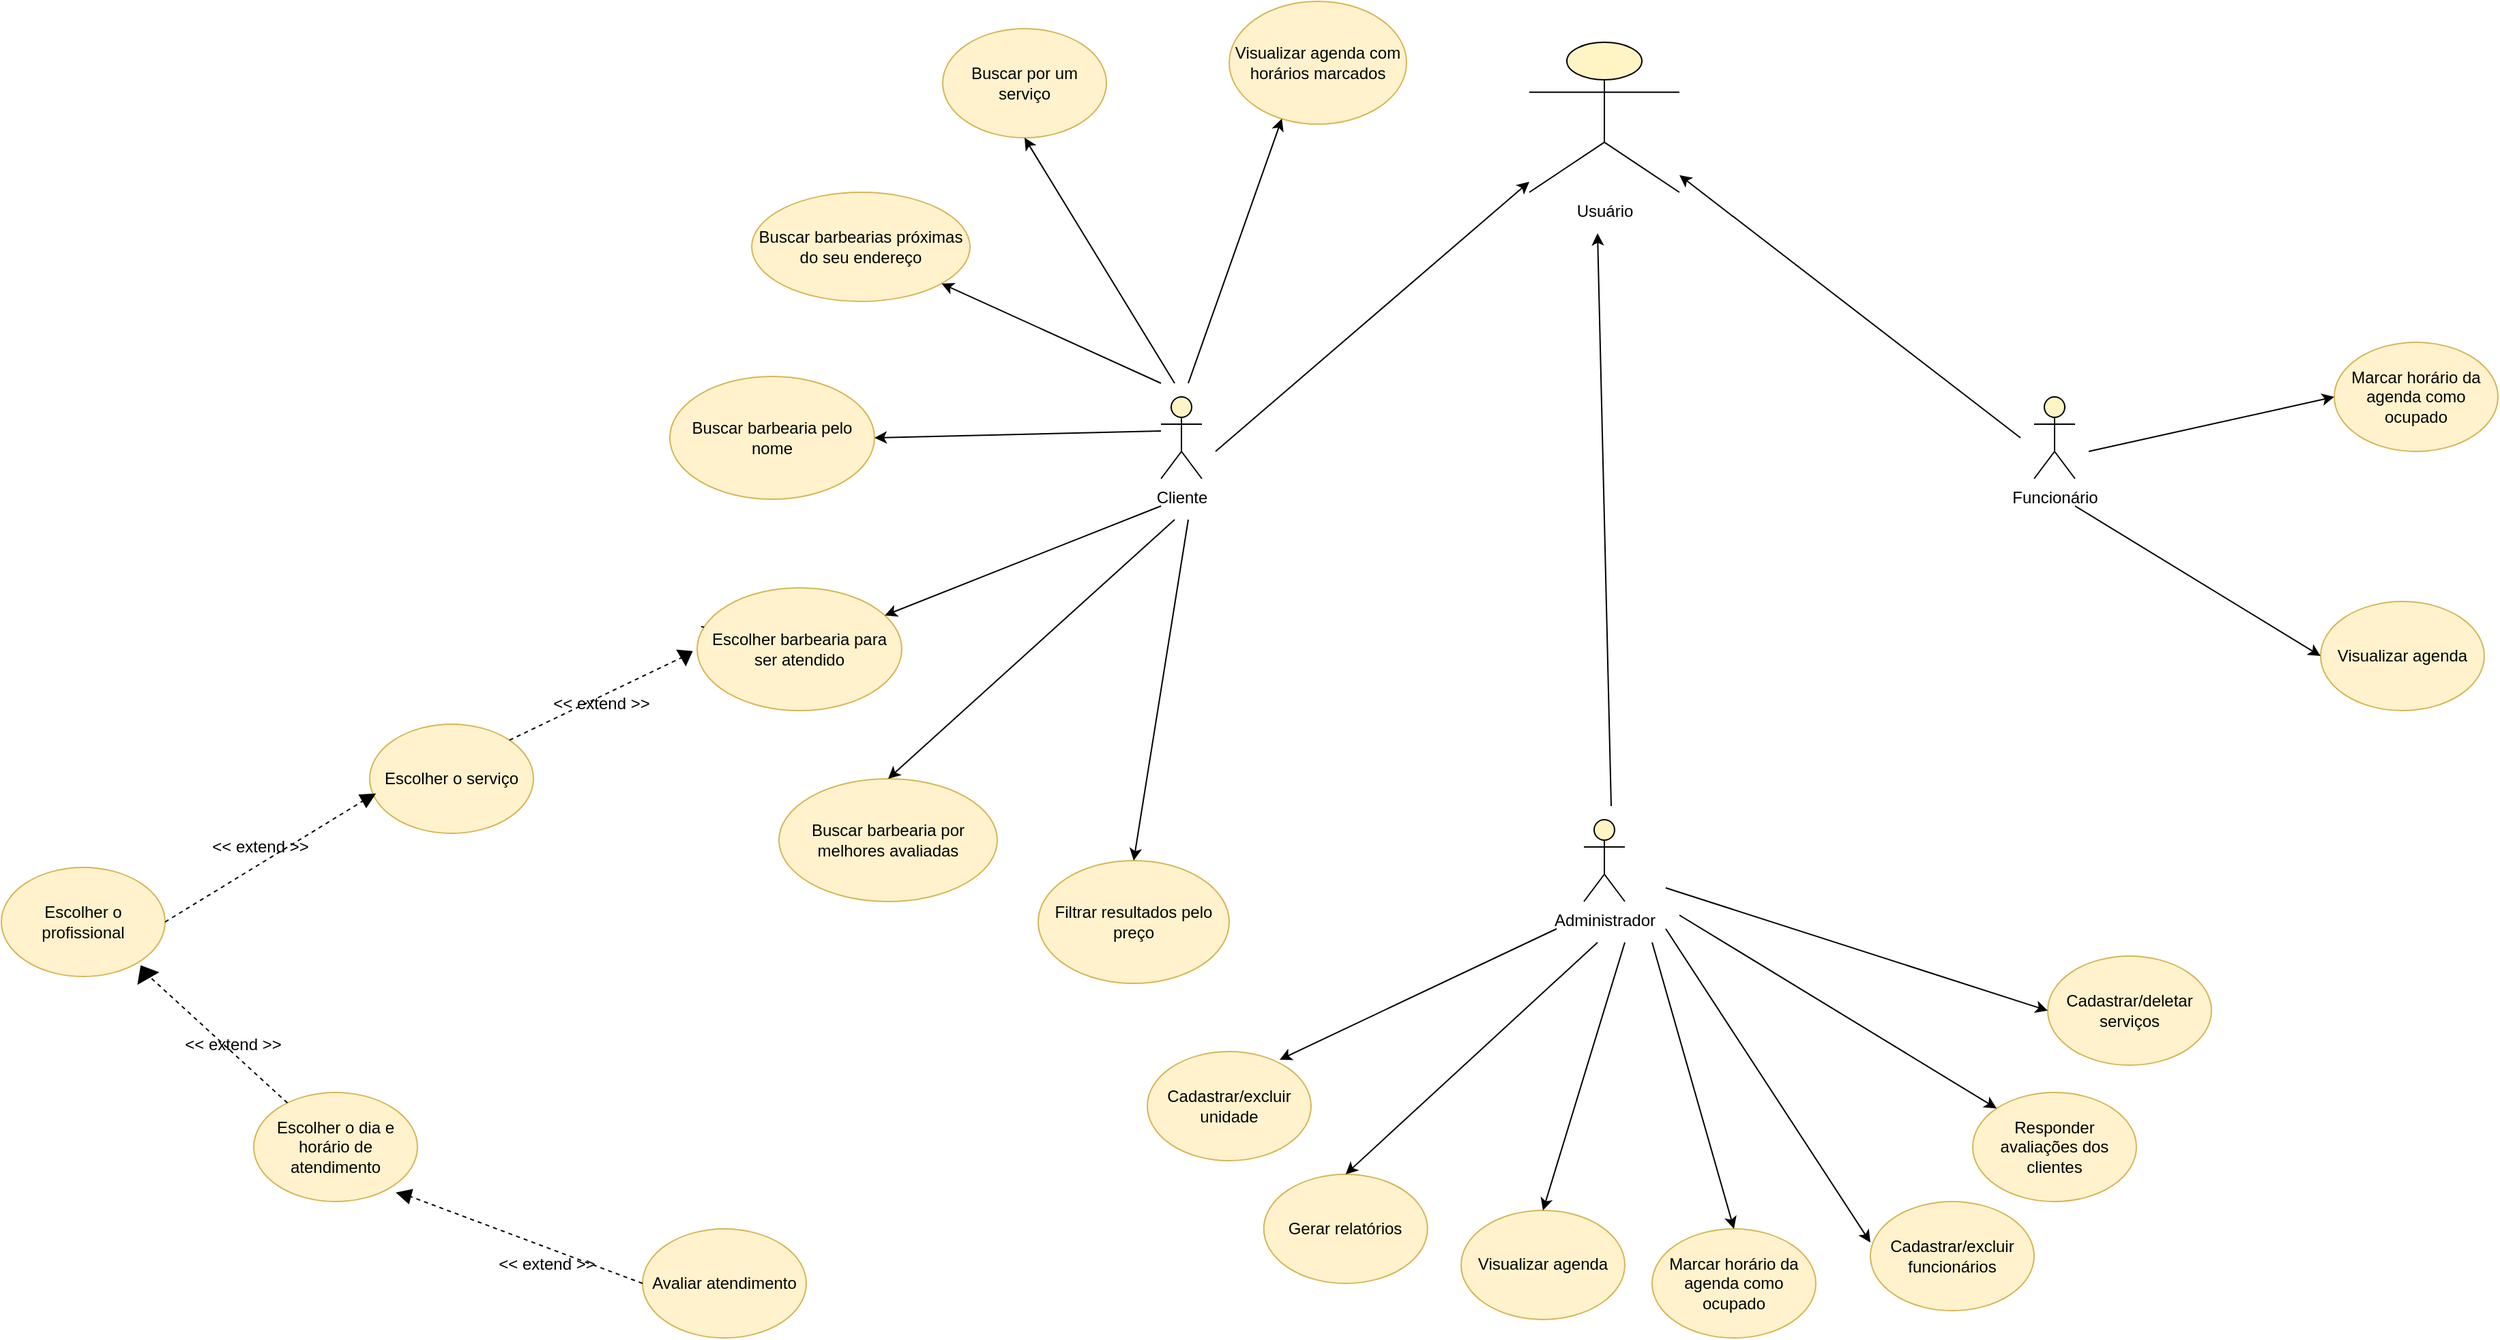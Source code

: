 <mxfile version="16.2.4" type="device"><diagram id="olfSoUQ9y4FqTywJo4vk" name="Page-1"><mxGraphModel dx="2746" dy="2148" grid="1" gridSize="10" guides="1" tooltips="1" connect="1" arrows="1" fold="1" page="1" pageScale="1" pageWidth="850" pageHeight="1100" math="0" shadow="0"><root><mxCell id="0"/><mxCell id="1" parent="0"/><mxCell id="fMB4oLjagvRqT4LGDFIj-4" value="Usuário" style="shape=umlActor;verticalLabelPosition=bottom;verticalAlign=top;html=1;outlineConnect=0;fillColor=#FFF4C3;" vertex="1" parent="1"><mxGeometry x="390" y="-1000" width="110" height="110" as="geometry"/></mxCell><mxCell id="fMB4oLjagvRqT4LGDFIj-5" value="Cliente" style="shape=umlActor;verticalLabelPosition=bottom;verticalAlign=top;html=1;outlineConnect=0;fillColor=#FFF4C3;" vertex="1" parent="1"><mxGeometry x="120" y="-740" width="30" height="60" as="geometry"/></mxCell><mxCell id="fMB4oLjagvRqT4LGDFIj-6" value="Funcionário" style="shape=umlActor;verticalLabelPosition=bottom;verticalAlign=top;html=1;outlineConnect=0;fillColor=#FFF4C3;" vertex="1" parent="1"><mxGeometry x="760" y="-740" width="30" height="60" as="geometry"/></mxCell><mxCell id="fMB4oLjagvRqT4LGDFIj-7" value="Administrador" style="shape=umlActor;verticalLabelPosition=bottom;verticalAlign=top;html=1;outlineConnect=0;fillColor=#FFF4C3;" vertex="1" parent="1"><mxGeometry x="430" y="-430" width="30" height="60" as="geometry"/></mxCell><mxCell id="fMB4oLjagvRqT4LGDFIj-8" value="" style="endArrow=classic;html=1;rounded=0;" edge="1" parent="1"><mxGeometry width="50" height="50" relative="1" as="geometry"><mxPoint x="450" y="-440" as="sourcePoint"/><mxPoint x="440" y="-860" as="targetPoint"/></mxGeometry></mxCell><mxCell id="fMB4oLjagvRqT4LGDFIj-10" value="" style="endArrow=classic;html=1;rounded=0;" edge="1" parent="1" target="fMB4oLjagvRqT4LGDFIj-4"><mxGeometry width="50" height="50" relative="1" as="geometry"><mxPoint x="160" y="-700" as="sourcePoint"/><mxPoint x="490" y="-600" as="targetPoint"/></mxGeometry></mxCell><mxCell id="fMB4oLjagvRqT4LGDFIj-11" value="" style="endArrow=classic;html=1;rounded=0;" edge="1" parent="1" target="fMB4oLjagvRqT4LGDFIj-4"><mxGeometry width="50" height="50" relative="1" as="geometry"><mxPoint x="750" y="-710" as="sourcePoint"/><mxPoint x="740" y="-780" as="targetPoint"/></mxGeometry></mxCell><mxCell id="fMB4oLjagvRqT4LGDFIj-13" value="Escolher barbearia para ser atendido" style="ellipse;whiteSpace=wrap;html=1;fillColor=#fff2cc;strokeColor=#d6b656;" vertex="1" parent="1"><mxGeometry x="-220" y="-600" width="150" height="90" as="geometry"/></mxCell><mxCell id="fMB4oLjagvRqT4LGDFIj-15" value="" style="endArrow=classic;html=1;rounded=0;" edge="1" parent="1" target="fMB4oLjagvRqT4LGDFIj-13"><mxGeometry width="50" height="50" relative="1" as="geometry"><mxPoint x="120" y="-660" as="sourcePoint"/><mxPoint x="170" y="-600" as="targetPoint"/></mxGeometry></mxCell><mxCell id="fMB4oLjagvRqT4LGDFIj-16" value="Buscar barbearia pelo nome" style="ellipse;whiteSpace=wrap;html=1;fillColor=#fff2cc;strokeColor=#d6b656;" vertex="1" parent="1"><mxGeometry x="-240" y="-755" width="150" height="90" as="geometry"/></mxCell><mxCell id="fMB4oLjagvRqT4LGDFIj-17" value="" style="endArrow=classic;html=1;rounded=0;entryX=1;entryY=0.5;entryDx=0;entryDy=0;" edge="1" parent="1" target="fMB4oLjagvRqT4LGDFIj-16"><mxGeometry width="50" height="50" relative="1" as="geometry"><mxPoint x="120" y="-715" as="sourcePoint"/><mxPoint x="100" y="-800" as="targetPoint"/></mxGeometry></mxCell><mxCell id="fMB4oLjagvRqT4LGDFIj-18" value="Buscar barbearias próximas do seu endereço" style="ellipse;whiteSpace=wrap;html=1;fillColor=#fff2cc;strokeColor=#d6b656;" vertex="1" parent="1"><mxGeometry x="-180" y="-890" width="160" height="80" as="geometry"/></mxCell><mxCell id="fMB4oLjagvRqT4LGDFIj-19" value="" style="endArrow=classic;html=1;rounded=0;" edge="1" parent="1" target="fMB4oLjagvRqT4LGDFIj-18"><mxGeometry width="50" height="50" relative="1" as="geometry"><mxPoint x="120" y="-750" as="sourcePoint"/><mxPoint x="150" y="-910" as="targetPoint"/></mxGeometry></mxCell><mxCell id="fMB4oLjagvRqT4LGDFIj-20" value="Buscar barbearia por melhores avaliadas" style="ellipse;whiteSpace=wrap;html=1;fillColor=#fff2cc;strokeColor=#d6b656;" vertex="1" parent="1"><mxGeometry x="-160" y="-460" width="160" height="90" as="geometry"/></mxCell><mxCell id="fMB4oLjagvRqT4LGDFIj-21" value="" style="endArrow=classic;html=1;rounded=0;entryX=0.5;entryY=0;entryDx=0;entryDy=0;" edge="1" parent="1" target="fMB4oLjagvRqT4LGDFIj-20"><mxGeometry width="50" height="50" relative="1" as="geometry"><mxPoint x="130" y="-650" as="sourcePoint"/><mxPoint x="150" y="-540" as="targetPoint"/></mxGeometry></mxCell><mxCell id="fMB4oLjagvRqT4LGDFIj-22" value="Buscar por um serviço" style="ellipse;whiteSpace=wrap;html=1;fillColor=#fff2cc;strokeColor=#d6b656;" vertex="1" parent="1"><mxGeometry x="-40" y="-1010" width="120" height="80" as="geometry"/></mxCell><mxCell id="fMB4oLjagvRqT4LGDFIj-23" value="" style="endArrow=classic;html=1;rounded=0;entryX=0.5;entryY=1;entryDx=0;entryDy=0;" edge="1" parent="1" target="fMB4oLjagvRqT4LGDFIj-22"><mxGeometry width="50" height="50" relative="1" as="geometry"><mxPoint x="130" y="-750" as="sourcePoint"/><mxPoint x="190" y="-870" as="targetPoint"/></mxGeometry></mxCell><mxCell id="fMB4oLjagvRqT4LGDFIj-24" value="Filtrar resultados pelo preço" style="ellipse;whiteSpace=wrap;html=1;fillColor=#fff2cc;strokeColor=#d6b656;" vertex="1" parent="1"><mxGeometry x="30" y="-400" width="140" height="90" as="geometry"/></mxCell><mxCell id="fMB4oLjagvRqT4LGDFIj-25" value="" style="endArrow=classic;html=1;rounded=0;entryX=0.5;entryY=0;entryDx=0;entryDy=0;" edge="1" parent="1" target="fMB4oLjagvRqT4LGDFIj-24"><mxGeometry width="50" height="50" relative="1" as="geometry"><mxPoint x="140" y="-650" as="sourcePoint"/><mxPoint x="190" y="-540" as="targetPoint"/></mxGeometry></mxCell><mxCell id="fMB4oLjagvRqT4LGDFIj-26" value="Escolher o serviço" style="ellipse;whiteSpace=wrap;html=1;fillColor=#fff2cc;strokeColor=#d6b656;" vertex="1" parent="1"><mxGeometry x="-460" y="-500" width="120" height="80" as="geometry"/></mxCell><mxCell id="fMB4oLjagvRqT4LGDFIj-30" value="" style="triangle;whiteSpace=wrap;html=1;fillColor=#000000;rotation=-30;" vertex="1" parent="1"><mxGeometry x="-232.01" y="-557.14" width="8.66" height="12.32" as="geometry"/></mxCell><mxCell id="fMB4oLjagvRqT4LGDFIj-33" value="&amp;lt;&amp;lt; extend &amp;gt;&amp;gt;" style="text;html=1;strokeColor=none;fillColor=none;align=center;verticalAlign=middle;whiteSpace=wrap;rounded=0;" vertex="1" parent="1"><mxGeometry x="-330" y="-530" width="80" height="30" as="geometry"/></mxCell><mxCell id="fMB4oLjagvRqT4LGDFIj-35" value="" style="endArrow=none;dashed=1;html=1;rounded=0;exitX=1;exitY=0.5;exitDx=0;exitDy=0;startArrow=none;" edge="1" parent="1" target="fMB4oLjagvRqT4LGDFIj-13"><mxGeometry width="50" height="50" relative="1" as="geometry"><mxPoint x="-216.98" y="-571.666" as="sourcePoint"/><mxPoint x="-270" y="-710" as="targetPoint"/></mxGeometry></mxCell><mxCell id="fMB4oLjagvRqT4LGDFIj-38" value="" style="endArrow=none;dashed=1;html=1;rounded=0;entryX=0;entryY=0.5;entryDx=0;entryDy=0;exitX=1;exitY=0;exitDx=0;exitDy=0;" edge="1" parent="1" source="fMB4oLjagvRqT4LGDFIj-26" target="fMB4oLjagvRqT4LGDFIj-30"><mxGeometry width="50" height="50" relative="1" as="geometry"><mxPoint x="-600" y="-520" as="sourcePoint"/><mxPoint x="-550" y="-570" as="targetPoint"/></mxGeometry></mxCell><mxCell id="fMB4oLjagvRqT4LGDFIj-40" value="Escolher o profissional" style="ellipse;whiteSpace=wrap;html=1;fillColor=#fff2cc;strokeColor=#d6b656;" vertex="1" parent="1"><mxGeometry x="-730" y="-395" width="120" height="80" as="geometry"/></mxCell><mxCell id="fMB4oLjagvRqT4LGDFIj-41" value="" style="endArrow=none;dashed=1;html=1;rounded=0;exitX=1;exitY=0.5;exitDx=0;exitDy=0;entryX=0;entryY=0.5;entryDx=0;entryDy=0;" edge="1" parent="1" source="fMB4oLjagvRqT4LGDFIj-40" target="fMB4oLjagvRqT4LGDFIj-42"><mxGeometry width="50" height="50" relative="1" as="geometry"><mxPoint x="-530" y="-320" as="sourcePoint"/><mxPoint x="-470" y="-430" as="targetPoint"/></mxGeometry></mxCell><mxCell id="fMB4oLjagvRqT4LGDFIj-42" value="" style="triangle;whiteSpace=wrap;html=1;fillColor=#000000;rotation=-30;" vertex="1" parent="1"><mxGeometry x="-465.67" y="-451.16" width="10" height="10" as="geometry"/></mxCell><mxCell id="fMB4oLjagvRqT4LGDFIj-43" value="Escolher o dia e horário de atendimento" style="ellipse;whiteSpace=wrap;html=1;fillColor=#fff2cc;strokeColor=#d6b656;" vertex="1" parent="1"><mxGeometry x="-545" y="-230" width="120" height="80" as="geometry"/></mxCell><mxCell id="fMB4oLjagvRqT4LGDFIj-44" value="&amp;lt;&amp;lt; extend &amp;gt;&amp;gt;" style="text;html=1;strokeColor=none;fillColor=none;align=center;verticalAlign=middle;whiteSpace=wrap;rounded=0;" vertex="1" parent="1"><mxGeometry x="-580" y="-425" width="80" height="30" as="geometry"/></mxCell><mxCell id="fMB4oLjagvRqT4LGDFIj-47" value="" style="triangle;whiteSpace=wrap;html=1;fillColor=#000000;rotation=-120;" vertex="1" parent="1"><mxGeometry x="-630" y="-326.53" width="10" height="16.53" as="geometry"/></mxCell><mxCell id="fMB4oLjagvRqT4LGDFIj-48" value="" style="endArrow=none;dashed=1;html=1;rounded=0;" edge="1" parent="1" source="fMB4oLjagvRqT4LGDFIj-43" target="fMB4oLjagvRqT4LGDFIj-47"><mxGeometry width="50" height="50" relative="1" as="geometry"><mxPoint x="-876.945" y="-227.859" as="sourcePoint"/><mxPoint x="-750" y="-310" as="targetPoint"/></mxGeometry></mxCell><mxCell id="fMB4oLjagvRqT4LGDFIj-49" value="&amp;lt;&amp;lt; extend &amp;gt;&amp;gt;" style="text;html=1;strokeColor=none;fillColor=none;align=center;verticalAlign=middle;whiteSpace=wrap;rounded=0;" vertex="1" parent="1"><mxGeometry x="-600" y="-280" width="80" height="30" as="geometry"/></mxCell><mxCell id="fMB4oLjagvRqT4LGDFIj-50" value="Avaliar atendimento" style="ellipse;whiteSpace=wrap;html=1;fillColor=#fff2cc;strokeColor=#d6b656;" vertex="1" parent="1"><mxGeometry x="-260" y="-130" width="120" height="80" as="geometry"/></mxCell><mxCell id="fMB4oLjagvRqT4LGDFIj-51" value="" style="endArrow=none;dashed=1;html=1;rounded=0;exitX=0;exitY=0.5;exitDx=0;exitDy=0;entryX=0;entryY=0.5;entryDx=0;entryDy=0;" edge="1" parent="1" source="fMB4oLjagvRqT4LGDFIj-50" target="fMB4oLjagvRqT4LGDFIj-52"><mxGeometry width="50" height="50" relative="1" as="geometry"><mxPoint x="-1100" y="-130" as="sourcePoint"/><mxPoint x="-990" y="-160" as="targetPoint"/></mxGeometry></mxCell><mxCell id="fMB4oLjagvRqT4LGDFIj-52" value="" style="triangle;whiteSpace=wrap;html=1;fillColor=#000000;rotation=-165;" vertex="1" parent="1"><mxGeometry x="-440" y="-160.0" width="10" height="10" as="geometry"/></mxCell><mxCell id="fMB4oLjagvRqT4LGDFIj-54" value="&amp;lt;&amp;lt; extend &amp;gt;&amp;gt;" style="text;html=1;strokeColor=none;fillColor=none;align=center;verticalAlign=middle;whiteSpace=wrap;rounded=0;" vertex="1" parent="1"><mxGeometry x="-370" y="-118.54" width="80" height="30" as="geometry"/></mxCell><mxCell id="fMB4oLjagvRqT4LGDFIj-55" value="Visualizar agenda com horários marcados" style="ellipse;whiteSpace=wrap;html=1;fillColor=#fff2cc;strokeColor=#d6b656;" vertex="1" parent="1"><mxGeometry x="170" y="-1030" width="130" height="90" as="geometry"/></mxCell><mxCell id="fMB4oLjagvRqT4LGDFIj-59" value="Visualizar agenda" style="ellipse;whiteSpace=wrap;html=1;fillColor=#fff2cc;strokeColor=#d6b656;" vertex="1" parent="1"><mxGeometry x="970" y="-590" width="120" height="80" as="geometry"/></mxCell><mxCell id="fMB4oLjagvRqT4LGDFIj-60" value="Marcar horário da agenda como ocupado" style="ellipse;whiteSpace=wrap;html=1;fillColor=#fff2cc;strokeColor=#d6b656;" vertex="1" parent="1"><mxGeometry x="980" y="-780" width="120" height="80" as="geometry"/></mxCell><mxCell id="fMB4oLjagvRqT4LGDFIj-61" value="Visualizar agenda" style="ellipse;whiteSpace=wrap;html=1;fillColor=#fff2cc;strokeColor=#d6b656;" vertex="1" parent="1"><mxGeometry x="340" y="-143.54" width="120" height="80" as="geometry"/></mxCell><mxCell id="fMB4oLjagvRqT4LGDFIj-62" value="Gerar relatórios" style="ellipse;whiteSpace=wrap;html=1;fillColor=#fff2cc;strokeColor=#d6b656;" vertex="1" parent="1"><mxGeometry x="195.36" y="-170" width="120" height="80" as="geometry"/></mxCell><mxCell id="fMB4oLjagvRqT4LGDFIj-63" value="Cadastrar/excluir funcionários" style="ellipse;whiteSpace=wrap;html=1;fillColor=#fff2cc;strokeColor=#d6b656;" vertex="1" parent="1"><mxGeometry x="640" y="-150" width="120" height="80" as="geometry"/></mxCell><mxCell id="fMB4oLjagvRqT4LGDFIj-64" value="Cadastrar/deletar serviços" style="ellipse;whiteSpace=wrap;html=1;fillColor=#fff2cc;strokeColor=#d6b656;" vertex="1" parent="1"><mxGeometry x="770" y="-330" width="120" height="80" as="geometry"/></mxCell><mxCell id="fMB4oLjagvRqT4LGDFIj-65" value="Cadastrar/excluir unidade" style="ellipse;whiteSpace=wrap;html=1;fillColor=#fff2cc;strokeColor=#d6b656;" vertex="1" parent="1"><mxGeometry x="110" y="-260" width="120" height="80" as="geometry"/></mxCell><mxCell id="fMB4oLjagvRqT4LGDFIj-67" value="" style="endArrow=classic;html=1;rounded=0;entryX=0.808;entryY=0.075;entryDx=0;entryDy=0;entryPerimeter=0;" edge="1" parent="1" target="fMB4oLjagvRqT4LGDFIj-65"><mxGeometry width="50" height="50" relative="1" as="geometry"><mxPoint x="410" y="-350" as="sourcePoint"/><mxPoint x="320" y="-290" as="targetPoint"/></mxGeometry></mxCell><mxCell id="fMB4oLjagvRqT4LGDFIj-68" value="" style="endArrow=classic;html=1;rounded=0;entryX=0.5;entryY=0;entryDx=0;entryDy=0;" edge="1" parent="1" target="fMB4oLjagvRqT4LGDFIj-62"><mxGeometry width="50" height="50" relative="1" as="geometry"><mxPoint x="440" y="-340" as="sourcePoint"/><mxPoint x="520" y="-280" as="targetPoint"/></mxGeometry></mxCell><mxCell id="fMB4oLjagvRqT4LGDFIj-69" value="" style="endArrow=classic;html=1;rounded=0;entryX=0.5;entryY=0;entryDx=0;entryDy=0;" edge="1" parent="1" target="fMB4oLjagvRqT4LGDFIj-61"><mxGeometry width="50" height="50" relative="1" as="geometry"><mxPoint x="460" y="-340" as="sourcePoint"/><mxPoint x="620" y="-310" as="targetPoint"/></mxGeometry></mxCell><mxCell id="fMB4oLjagvRqT4LGDFIj-70" value="" style="endArrow=classic;html=1;rounded=0;entryX=0;entryY=0.375;entryDx=0;entryDy=0;entryPerimeter=0;" edge="1" parent="1" target="fMB4oLjagvRqT4LGDFIj-63"><mxGeometry width="50" height="50" relative="1" as="geometry"><mxPoint x="490" y="-350" as="sourcePoint"/><mxPoint x="660" y="-330" as="targetPoint"/></mxGeometry></mxCell><mxCell id="fMB4oLjagvRqT4LGDFIj-71" value="" style="endArrow=classic;html=1;rounded=0;entryX=0;entryY=0.5;entryDx=0;entryDy=0;" edge="1" parent="1" target="fMB4oLjagvRqT4LGDFIj-64"><mxGeometry width="50" height="50" relative="1" as="geometry"><mxPoint x="490" y="-380" as="sourcePoint"/><mxPoint x="670" y="-410" as="targetPoint"/></mxGeometry></mxCell><mxCell id="fMB4oLjagvRqT4LGDFIj-72" value="Marcar horário da agenda como ocupado" style="ellipse;whiteSpace=wrap;html=1;fillColor=#fff2cc;strokeColor=#d6b656;" vertex="1" parent="1"><mxGeometry x="480" y="-130.0" width="120" height="80" as="geometry"/></mxCell><mxCell id="fMB4oLjagvRqT4LGDFIj-73" value="" style="endArrow=classic;html=1;rounded=0;entryX=0.5;entryY=0;entryDx=0;entryDy=0;" edge="1" parent="1" target="fMB4oLjagvRqT4LGDFIj-72"><mxGeometry width="50" height="50" relative="1" as="geometry"><mxPoint x="480" y="-340" as="sourcePoint"/><mxPoint x="630" y="-260" as="targetPoint"/></mxGeometry></mxCell><mxCell id="fMB4oLjagvRqT4LGDFIj-74" value="" style="endArrow=classic;html=1;rounded=0;entryX=0;entryY=0.5;entryDx=0;entryDy=0;" edge="1" parent="1" target="fMB4oLjagvRqT4LGDFIj-59"><mxGeometry width="50" height="50" relative="1" as="geometry"><mxPoint x="790" y="-660" as="sourcePoint"/><mxPoint x="830" y="-560" as="targetPoint"/></mxGeometry></mxCell><mxCell id="fMB4oLjagvRqT4LGDFIj-75" value="" style="endArrow=classic;html=1;rounded=0;entryX=0;entryY=0.5;entryDx=0;entryDy=0;" edge="1" parent="1" target="fMB4oLjagvRqT4LGDFIj-60"><mxGeometry width="50" height="50" relative="1" as="geometry"><mxPoint x="800" y="-700" as="sourcePoint"/><mxPoint x="940" y="-770" as="targetPoint"/></mxGeometry></mxCell><mxCell id="fMB4oLjagvRqT4LGDFIj-76" value="Responder avaliações dos clientes" style="ellipse;whiteSpace=wrap;html=1;fillColor=#fff2cc;strokeColor=#d6b656;" vertex="1" parent="1"><mxGeometry x="715" y="-230" width="120" height="80" as="geometry"/></mxCell><mxCell id="fMB4oLjagvRqT4LGDFIj-77" value="" style="endArrow=classic;html=1;rounded=0;entryX=0;entryY=0;entryDx=0;entryDy=0;" edge="1" parent="1" target="fMB4oLjagvRqT4LGDFIj-76"><mxGeometry width="50" height="50" relative="1" as="geometry"><mxPoint x="500" y="-360" as="sourcePoint"/><mxPoint x="660" y="-330" as="targetPoint"/></mxGeometry></mxCell><mxCell id="fMB4oLjagvRqT4LGDFIj-78" value="" style="endArrow=classic;html=1;rounded=0;entryX=0.297;entryY=0.956;entryDx=0;entryDy=0;entryPerimeter=0;" edge="1" parent="1" target="fMB4oLjagvRqT4LGDFIj-55"><mxGeometry width="50" height="50" relative="1" as="geometry"><mxPoint x="140" y="-750" as="sourcePoint"/><mxPoint x="190" y="-880" as="targetPoint"/></mxGeometry></mxCell></root></mxGraphModel></diagram></mxfile>